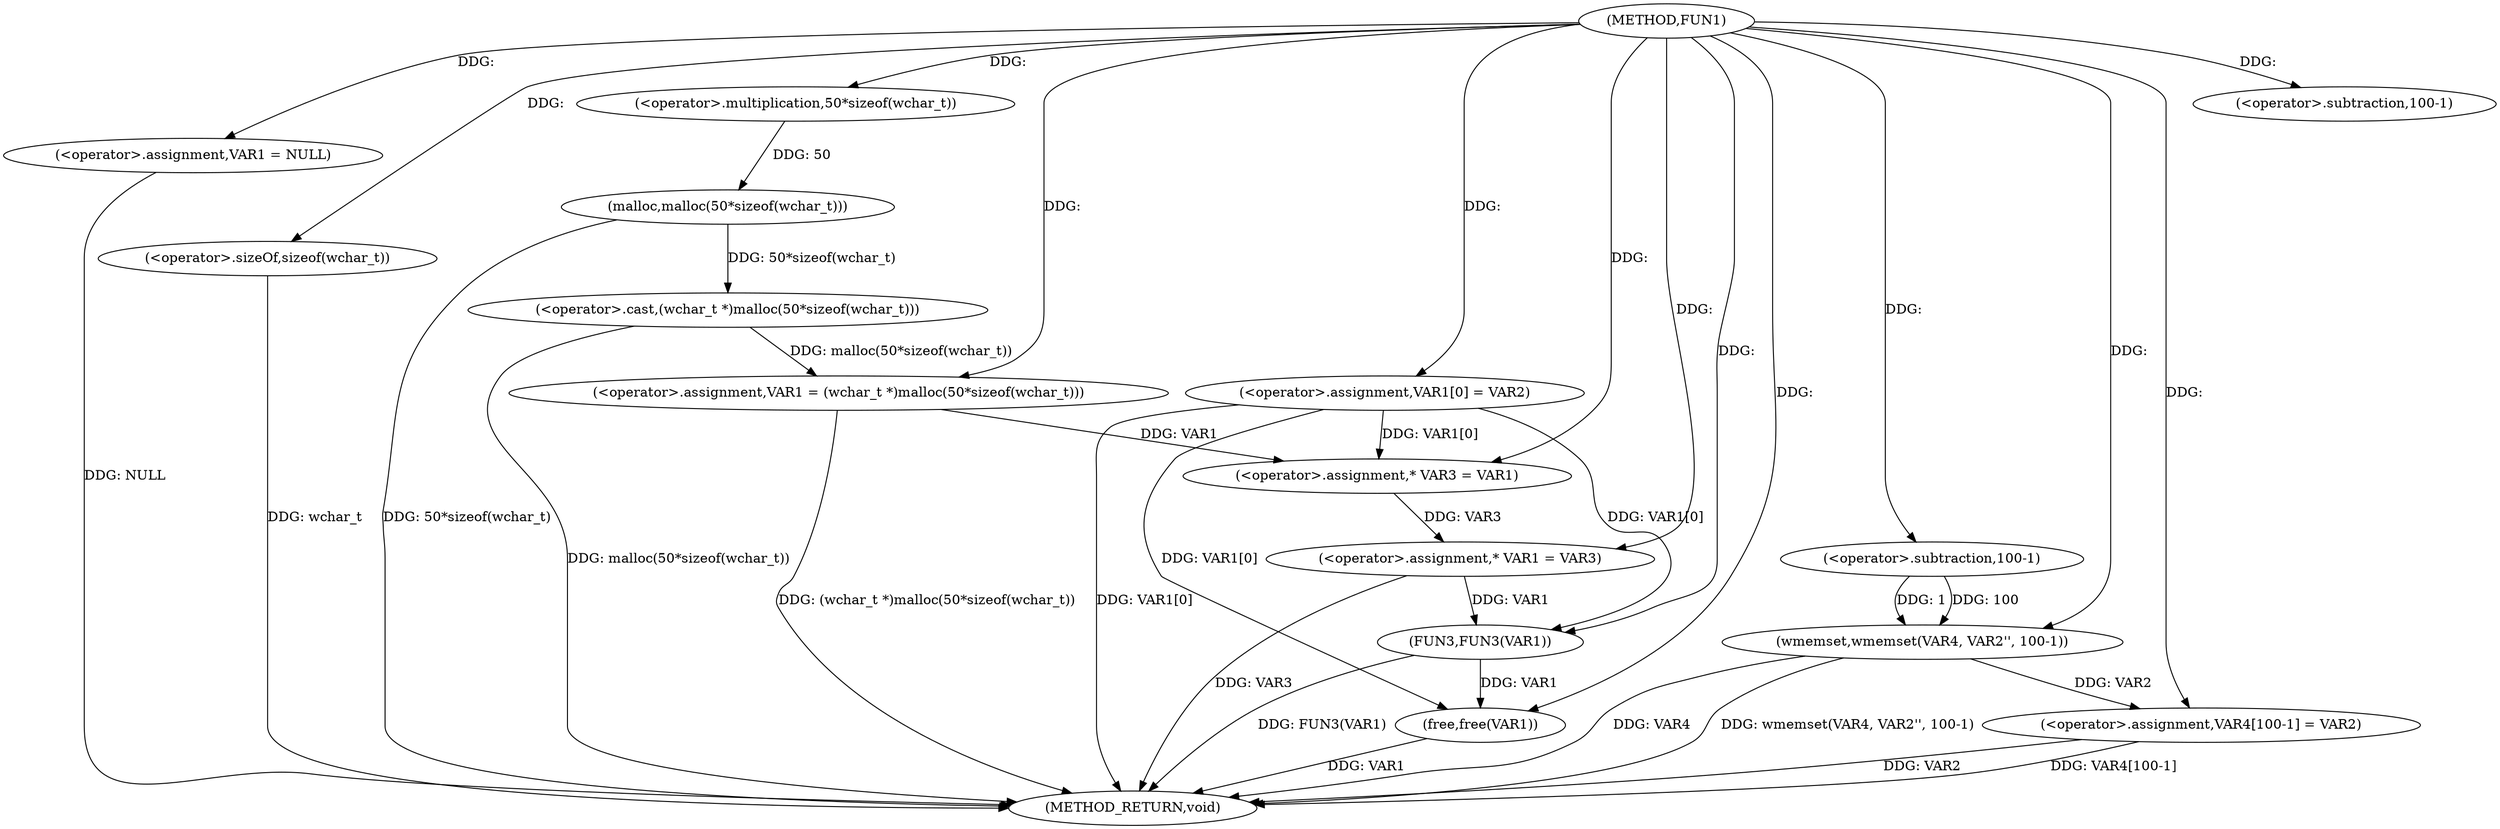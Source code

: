 digraph FUN1 {  
"1000100" [label = "(METHOD,FUN1)" ]
"1000148" [label = "(METHOD_RETURN,void)" ]
"1000103" [label = "(<operator>.assignment,VAR1 = NULL)" ]
"1000106" [label = "(<operator>.assignment,VAR1 = (wchar_t *)malloc(50*sizeof(wchar_t)))" ]
"1000108" [label = "(<operator>.cast,(wchar_t *)malloc(50*sizeof(wchar_t)))" ]
"1000110" [label = "(malloc,malloc(50*sizeof(wchar_t)))" ]
"1000111" [label = "(<operator>.multiplication,50*sizeof(wchar_t))" ]
"1000113" [label = "(<operator>.sizeOf,sizeof(wchar_t))" ]
"1000115" [label = "(<operator>.assignment,VAR1[0] = VAR2)" ]
"1000122" [label = "(<operator>.assignment,* VAR3 = VAR1)" ]
"1000126" [label = "(<operator>.assignment,* VAR1 = VAR3)" ]
"1000131" [label = "(wmemset,wmemset(VAR4, VAR2'', 100-1))" ]
"1000134" [label = "(<operator>.subtraction,100-1)" ]
"1000137" [label = "(<operator>.assignment,VAR4[100-1] = VAR2)" ]
"1000140" [label = "(<operator>.subtraction,100-1)" ]
"1000144" [label = "(FUN3,FUN3(VAR1))" ]
"1000146" [label = "(free,free(VAR1))" ]
  "1000106" -> "1000148"  [ label = "DDG: (wchar_t *)malloc(50*sizeof(wchar_t))"] 
  "1000103" -> "1000148"  [ label = "DDG: NULL"] 
  "1000113" -> "1000148"  [ label = "DDG: wchar_t"] 
  "1000131" -> "1000148"  [ label = "DDG: VAR4"] 
  "1000131" -> "1000148"  [ label = "DDG: wmemset(VAR4, VAR2'', 100-1)"] 
  "1000144" -> "1000148"  [ label = "DDG: FUN3(VAR1)"] 
  "1000108" -> "1000148"  [ label = "DDG: malloc(50*sizeof(wchar_t))"] 
  "1000137" -> "1000148"  [ label = "DDG: VAR2"] 
  "1000126" -> "1000148"  [ label = "DDG: VAR3"] 
  "1000137" -> "1000148"  [ label = "DDG: VAR4[100-1]"] 
  "1000146" -> "1000148"  [ label = "DDG: VAR1"] 
  "1000110" -> "1000148"  [ label = "DDG: 50*sizeof(wchar_t)"] 
  "1000115" -> "1000148"  [ label = "DDG: VAR1[0]"] 
  "1000100" -> "1000103"  [ label = "DDG: "] 
  "1000108" -> "1000106"  [ label = "DDG: malloc(50*sizeof(wchar_t))"] 
  "1000100" -> "1000106"  [ label = "DDG: "] 
  "1000110" -> "1000108"  [ label = "DDG: 50*sizeof(wchar_t)"] 
  "1000111" -> "1000110"  [ label = "DDG: 50"] 
  "1000100" -> "1000111"  [ label = "DDG: "] 
  "1000100" -> "1000113"  [ label = "DDG: "] 
  "1000100" -> "1000115"  [ label = "DDG: "] 
  "1000106" -> "1000122"  [ label = "DDG: VAR1"] 
  "1000115" -> "1000122"  [ label = "DDG: VAR1[0]"] 
  "1000100" -> "1000122"  [ label = "DDG: "] 
  "1000122" -> "1000126"  [ label = "DDG: VAR3"] 
  "1000100" -> "1000126"  [ label = "DDG: "] 
  "1000100" -> "1000131"  [ label = "DDG: "] 
  "1000134" -> "1000131"  [ label = "DDG: 100"] 
  "1000134" -> "1000131"  [ label = "DDG: 1"] 
  "1000100" -> "1000134"  [ label = "DDG: "] 
  "1000131" -> "1000137"  [ label = "DDG: VAR2"] 
  "1000100" -> "1000137"  [ label = "DDG: "] 
  "1000100" -> "1000140"  [ label = "DDG: "] 
  "1000126" -> "1000144"  [ label = "DDG: VAR1"] 
  "1000115" -> "1000144"  [ label = "DDG: VAR1[0]"] 
  "1000100" -> "1000144"  [ label = "DDG: "] 
  "1000144" -> "1000146"  [ label = "DDG: VAR1"] 
  "1000115" -> "1000146"  [ label = "DDG: VAR1[0]"] 
  "1000100" -> "1000146"  [ label = "DDG: "] 
}
